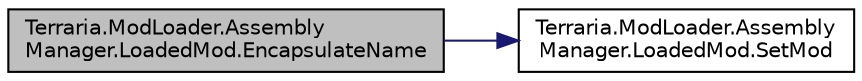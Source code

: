 digraph "Terraria.ModLoader.AssemblyManager.LoadedMod.EncapsulateName"
{
  edge [fontname="Helvetica",fontsize="10",labelfontname="Helvetica",labelfontsize="10"];
  node [fontname="Helvetica",fontsize="10",shape=record];
  rankdir="LR";
  Node6 [label="Terraria.ModLoader.Assembly\lManager.LoadedMod.EncapsulateName",height=0.2,width=0.4,color="black", fillcolor="grey75", style="filled", fontcolor="black"];
  Node6 -> Node7 [color="midnightblue",fontsize="10",style="solid",fontname="Helvetica"];
  Node7 [label="Terraria.ModLoader.Assembly\lManager.LoadedMod.SetMod",height=0.2,width=0.4,color="black", fillcolor="white", style="filled",URL="$class_terraria_1_1_mod_loader_1_1_assembly_manager_1_1_loaded_mod.html#a908ec52fc2db5d7560fbd7fc88569bfa"];
}

